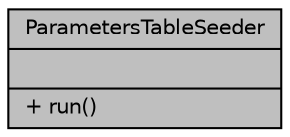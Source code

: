 digraph "ParametersTableSeeder"
{
 // LATEX_PDF_SIZE
  bgcolor="transparent";
  edge [fontname="Helvetica",fontsize="10",labelfontname="Helvetica",labelfontsize="10"];
  node [fontname="Helvetica",fontsize="10",shape=record];
  Node1 [label="{ParametersTableSeeder\n||+ run()\l}",height=0.2,width=0.4,color="black", fillcolor="grey75", style="filled", fontcolor="black",tooltip="Información por defecto para parámetros del sistema."];
}
